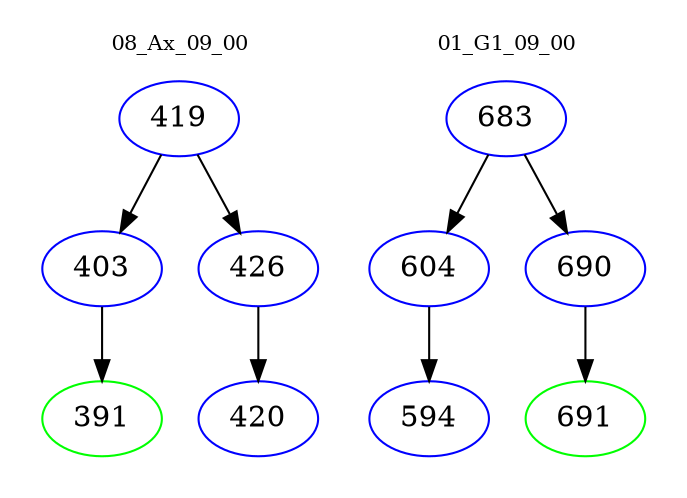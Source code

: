 digraph{
subgraph cluster_0 {
color = white
label = "08_Ax_09_00";
fontsize=10;
T0_419 [label="419", color="blue"]
T0_419 -> T0_403 [color="black"]
T0_403 [label="403", color="blue"]
T0_403 -> T0_391 [color="black"]
T0_391 [label="391", color="green"]
T0_419 -> T0_426 [color="black"]
T0_426 [label="426", color="blue"]
T0_426 -> T0_420 [color="black"]
T0_420 [label="420", color="blue"]
}
subgraph cluster_1 {
color = white
label = "01_G1_09_00";
fontsize=10;
T1_683 [label="683", color="blue"]
T1_683 -> T1_604 [color="black"]
T1_604 [label="604", color="blue"]
T1_604 -> T1_594 [color="black"]
T1_594 [label="594", color="blue"]
T1_683 -> T1_690 [color="black"]
T1_690 [label="690", color="blue"]
T1_690 -> T1_691 [color="black"]
T1_691 [label="691", color="green"]
}
}
